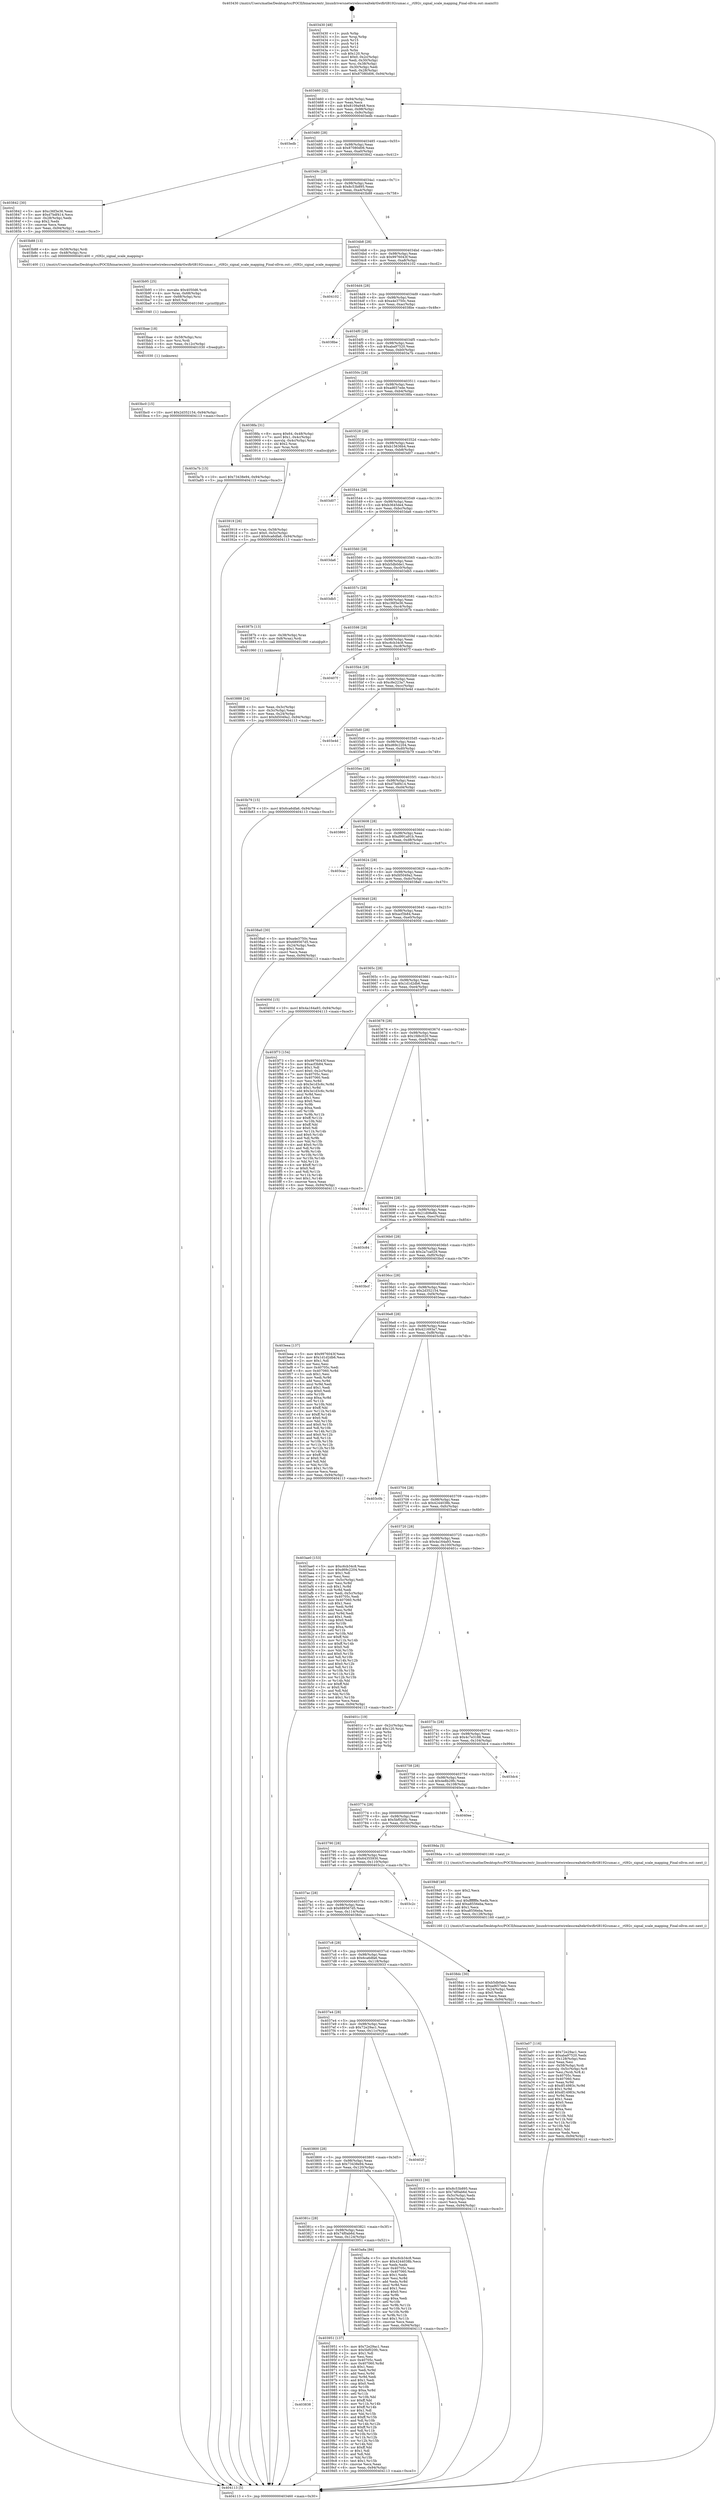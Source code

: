 digraph "0x403430" {
  label = "0x403430 (/mnt/c/Users/mathe/Desktop/tcc/POCII/binaries/extr_linuxdriversnetwirelessrealtekrtlwifirtl8192cumac.c__rtl92c_signal_scale_mapping_Final-ollvm.out::main(0))"
  labelloc = "t"
  node[shape=record]

  Entry [label="",width=0.3,height=0.3,shape=circle,fillcolor=black,style=filled]
  "0x403460" [label="{
     0x403460 [32]\l
     | [instrs]\l
     &nbsp;&nbsp;0x403460 \<+6\>: mov -0x94(%rbp),%eax\l
     &nbsp;&nbsp;0x403466 \<+2\>: mov %eax,%ecx\l
     &nbsp;&nbsp;0x403468 \<+6\>: sub $0x8109a948,%ecx\l
     &nbsp;&nbsp;0x40346e \<+6\>: mov %eax,-0x98(%rbp)\l
     &nbsp;&nbsp;0x403474 \<+6\>: mov %ecx,-0x9c(%rbp)\l
     &nbsp;&nbsp;0x40347a \<+6\>: je 0000000000403edb \<main+0xaab\>\l
  }"]
  "0x403edb" [label="{
     0x403edb\l
  }", style=dashed]
  "0x403480" [label="{
     0x403480 [28]\l
     | [instrs]\l
     &nbsp;&nbsp;0x403480 \<+5\>: jmp 0000000000403485 \<main+0x55\>\l
     &nbsp;&nbsp;0x403485 \<+6\>: mov -0x98(%rbp),%eax\l
     &nbsp;&nbsp;0x40348b \<+5\>: sub $0x87080d06,%eax\l
     &nbsp;&nbsp;0x403490 \<+6\>: mov %eax,-0xa0(%rbp)\l
     &nbsp;&nbsp;0x403496 \<+6\>: je 0000000000403842 \<main+0x412\>\l
  }"]
  Exit [label="",width=0.3,height=0.3,shape=circle,fillcolor=black,style=filled,peripheries=2]
  "0x403842" [label="{
     0x403842 [30]\l
     | [instrs]\l
     &nbsp;&nbsp;0x403842 \<+5\>: mov $0xc36f3e36,%eax\l
     &nbsp;&nbsp;0x403847 \<+5\>: mov $0xd7bdf414,%ecx\l
     &nbsp;&nbsp;0x40384c \<+3\>: mov -0x28(%rbp),%edx\l
     &nbsp;&nbsp;0x40384f \<+3\>: cmp $0x2,%edx\l
     &nbsp;&nbsp;0x403852 \<+3\>: cmovne %ecx,%eax\l
     &nbsp;&nbsp;0x403855 \<+6\>: mov %eax,-0x94(%rbp)\l
     &nbsp;&nbsp;0x40385b \<+5\>: jmp 0000000000404113 \<main+0xce3\>\l
  }"]
  "0x40349c" [label="{
     0x40349c [28]\l
     | [instrs]\l
     &nbsp;&nbsp;0x40349c \<+5\>: jmp 00000000004034a1 \<main+0x71\>\l
     &nbsp;&nbsp;0x4034a1 \<+6\>: mov -0x98(%rbp),%eax\l
     &nbsp;&nbsp;0x4034a7 \<+5\>: sub $0x8c53b895,%eax\l
     &nbsp;&nbsp;0x4034ac \<+6\>: mov %eax,-0xa4(%rbp)\l
     &nbsp;&nbsp;0x4034b2 \<+6\>: je 0000000000403b88 \<main+0x758\>\l
  }"]
  "0x404113" [label="{
     0x404113 [5]\l
     | [instrs]\l
     &nbsp;&nbsp;0x404113 \<+5\>: jmp 0000000000403460 \<main+0x30\>\l
  }"]
  "0x403430" [label="{
     0x403430 [48]\l
     | [instrs]\l
     &nbsp;&nbsp;0x403430 \<+1\>: push %rbp\l
     &nbsp;&nbsp;0x403431 \<+3\>: mov %rsp,%rbp\l
     &nbsp;&nbsp;0x403434 \<+2\>: push %r15\l
     &nbsp;&nbsp;0x403436 \<+2\>: push %r14\l
     &nbsp;&nbsp;0x403438 \<+2\>: push %r12\l
     &nbsp;&nbsp;0x40343a \<+1\>: push %rbx\l
     &nbsp;&nbsp;0x40343b \<+7\>: sub $0x120,%rsp\l
     &nbsp;&nbsp;0x403442 \<+7\>: movl $0x0,-0x2c(%rbp)\l
     &nbsp;&nbsp;0x403449 \<+3\>: mov %edi,-0x30(%rbp)\l
     &nbsp;&nbsp;0x40344c \<+4\>: mov %rsi,-0x38(%rbp)\l
     &nbsp;&nbsp;0x403450 \<+3\>: mov -0x30(%rbp),%edi\l
     &nbsp;&nbsp;0x403453 \<+3\>: mov %edi,-0x28(%rbp)\l
     &nbsp;&nbsp;0x403456 \<+10\>: movl $0x87080d06,-0x94(%rbp)\l
  }"]
  "0x403bc0" [label="{
     0x403bc0 [15]\l
     | [instrs]\l
     &nbsp;&nbsp;0x403bc0 \<+10\>: movl $0x2d352154,-0x94(%rbp)\l
     &nbsp;&nbsp;0x403bca \<+5\>: jmp 0000000000404113 \<main+0xce3\>\l
  }"]
  "0x403b88" [label="{
     0x403b88 [13]\l
     | [instrs]\l
     &nbsp;&nbsp;0x403b88 \<+4\>: mov -0x58(%rbp),%rdi\l
     &nbsp;&nbsp;0x403b8c \<+4\>: mov -0x48(%rbp),%rsi\l
     &nbsp;&nbsp;0x403b90 \<+5\>: call 0000000000401400 \<_rtl92c_signal_scale_mapping\>\l
     | [calls]\l
     &nbsp;&nbsp;0x401400 \{1\} (/mnt/c/Users/mathe/Desktop/tcc/POCII/binaries/extr_linuxdriversnetwirelessrealtekrtlwifirtl8192cumac.c__rtl92c_signal_scale_mapping_Final-ollvm.out::_rtl92c_signal_scale_mapping)\l
  }"]
  "0x4034b8" [label="{
     0x4034b8 [28]\l
     | [instrs]\l
     &nbsp;&nbsp;0x4034b8 \<+5\>: jmp 00000000004034bd \<main+0x8d\>\l
     &nbsp;&nbsp;0x4034bd \<+6\>: mov -0x98(%rbp),%eax\l
     &nbsp;&nbsp;0x4034c3 \<+5\>: sub $0x9976043f,%eax\l
     &nbsp;&nbsp;0x4034c8 \<+6\>: mov %eax,-0xa8(%rbp)\l
     &nbsp;&nbsp;0x4034ce \<+6\>: je 0000000000404102 \<main+0xcd2\>\l
  }"]
  "0x403bae" [label="{
     0x403bae [18]\l
     | [instrs]\l
     &nbsp;&nbsp;0x403bae \<+4\>: mov -0x58(%rbp),%rsi\l
     &nbsp;&nbsp;0x403bb2 \<+3\>: mov %rsi,%rdi\l
     &nbsp;&nbsp;0x403bb5 \<+6\>: mov %eax,-0x12c(%rbp)\l
     &nbsp;&nbsp;0x403bbb \<+5\>: call 0000000000401030 \<free@plt\>\l
     | [calls]\l
     &nbsp;&nbsp;0x401030 \{1\} (unknown)\l
  }"]
  "0x404102" [label="{
     0x404102\l
  }", style=dashed]
  "0x4034d4" [label="{
     0x4034d4 [28]\l
     | [instrs]\l
     &nbsp;&nbsp;0x4034d4 \<+5\>: jmp 00000000004034d9 \<main+0xa9\>\l
     &nbsp;&nbsp;0x4034d9 \<+6\>: mov -0x98(%rbp),%eax\l
     &nbsp;&nbsp;0x4034df \<+5\>: sub $0xa4e3750c,%eax\l
     &nbsp;&nbsp;0x4034e4 \<+6\>: mov %eax,-0xac(%rbp)\l
     &nbsp;&nbsp;0x4034ea \<+6\>: je 00000000004038be \<main+0x48e\>\l
  }"]
  "0x403b95" [label="{
     0x403b95 [25]\l
     | [instrs]\l
     &nbsp;&nbsp;0x403b95 \<+10\>: movabs $0x4050d6,%rdi\l
     &nbsp;&nbsp;0x403b9f \<+4\>: mov %rax,-0x68(%rbp)\l
     &nbsp;&nbsp;0x403ba3 \<+4\>: mov -0x68(%rbp),%rsi\l
     &nbsp;&nbsp;0x403ba7 \<+2\>: mov $0x0,%al\l
     &nbsp;&nbsp;0x403ba9 \<+5\>: call 0000000000401040 \<printf@plt\>\l
     | [calls]\l
     &nbsp;&nbsp;0x401040 \{1\} (unknown)\l
  }"]
  "0x4038be" [label="{
     0x4038be\l
  }", style=dashed]
  "0x4034f0" [label="{
     0x4034f0 [28]\l
     | [instrs]\l
     &nbsp;&nbsp;0x4034f0 \<+5\>: jmp 00000000004034f5 \<main+0xc5\>\l
     &nbsp;&nbsp;0x4034f5 \<+6\>: mov -0x98(%rbp),%eax\l
     &nbsp;&nbsp;0x4034fb \<+5\>: sub $0xaba97520,%eax\l
     &nbsp;&nbsp;0x403500 \<+6\>: mov %eax,-0xb0(%rbp)\l
     &nbsp;&nbsp;0x403506 \<+6\>: je 0000000000403a7b \<main+0x64b\>\l
  }"]
  "0x403a07" [label="{
     0x403a07 [116]\l
     | [instrs]\l
     &nbsp;&nbsp;0x403a07 \<+5\>: mov $0x72e29ac1,%ecx\l
     &nbsp;&nbsp;0x403a0c \<+5\>: mov $0xaba97520,%edx\l
     &nbsp;&nbsp;0x403a11 \<+6\>: mov -0x128(%rbp),%esi\l
     &nbsp;&nbsp;0x403a17 \<+3\>: imul %eax,%esi\l
     &nbsp;&nbsp;0x403a1a \<+4\>: mov -0x58(%rbp),%rdi\l
     &nbsp;&nbsp;0x403a1e \<+4\>: movslq -0x5c(%rbp),%r8\l
     &nbsp;&nbsp;0x403a22 \<+4\>: mov %esi,(%rdi,%r8,4)\l
     &nbsp;&nbsp;0x403a26 \<+7\>: mov 0x40705c,%eax\l
     &nbsp;&nbsp;0x403a2d \<+7\>: mov 0x407060,%esi\l
     &nbsp;&nbsp;0x403a34 \<+3\>: mov %eax,%r9d\l
     &nbsp;&nbsp;0x403a37 \<+7\>: sub $0xdf14983c,%r9d\l
     &nbsp;&nbsp;0x403a3e \<+4\>: sub $0x1,%r9d\l
     &nbsp;&nbsp;0x403a42 \<+7\>: add $0xdf14983c,%r9d\l
     &nbsp;&nbsp;0x403a49 \<+4\>: imul %r9d,%eax\l
     &nbsp;&nbsp;0x403a4d \<+3\>: and $0x1,%eax\l
     &nbsp;&nbsp;0x403a50 \<+3\>: cmp $0x0,%eax\l
     &nbsp;&nbsp;0x403a53 \<+4\>: sete %r10b\l
     &nbsp;&nbsp;0x403a57 \<+3\>: cmp $0xa,%esi\l
     &nbsp;&nbsp;0x403a5a \<+4\>: setl %r11b\l
     &nbsp;&nbsp;0x403a5e \<+3\>: mov %r10b,%bl\l
     &nbsp;&nbsp;0x403a61 \<+3\>: and %r11b,%bl\l
     &nbsp;&nbsp;0x403a64 \<+3\>: xor %r11b,%r10b\l
     &nbsp;&nbsp;0x403a67 \<+3\>: or %r10b,%bl\l
     &nbsp;&nbsp;0x403a6a \<+3\>: test $0x1,%bl\l
     &nbsp;&nbsp;0x403a6d \<+3\>: cmovne %edx,%ecx\l
     &nbsp;&nbsp;0x403a70 \<+6\>: mov %ecx,-0x94(%rbp)\l
     &nbsp;&nbsp;0x403a76 \<+5\>: jmp 0000000000404113 \<main+0xce3\>\l
  }"]
  "0x403a7b" [label="{
     0x403a7b [15]\l
     | [instrs]\l
     &nbsp;&nbsp;0x403a7b \<+10\>: movl $0x73438e94,-0x94(%rbp)\l
     &nbsp;&nbsp;0x403a85 \<+5\>: jmp 0000000000404113 \<main+0xce3\>\l
  }"]
  "0x40350c" [label="{
     0x40350c [28]\l
     | [instrs]\l
     &nbsp;&nbsp;0x40350c \<+5\>: jmp 0000000000403511 \<main+0xe1\>\l
     &nbsp;&nbsp;0x403511 \<+6\>: mov -0x98(%rbp),%eax\l
     &nbsp;&nbsp;0x403517 \<+5\>: sub $0xad657ede,%eax\l
     &nbsp;&nbsp;0x40351c \<+6\>: mov %eax,-0xb4(%rbp)\l
     &nbsp;&nbsp;0x403522 \<+6\>: je 00000000004038fa \<main+0x4ca\>\l
  }"]
  "0x4039df" [label="{
     0x4039df [40]\l
     | [instrs]\l
     &nbsp;&nbsp;0x4039df \<+5\>: mov $0x2,%ecx\l
     &nbsp;&nbsp;0x4039e4 \<+1\>: cltd\l
     &nbsp;&nbsp;0x4039e5 \<+2\>: idiv %ecx\l
     &nbsp;&nbsp;0x4039e7 \<+6\>: imul $0xfffffffe,%edx,%ecx\l
     &nbsp;&nbsp;0x4039ed \<+6\>: add $0xa8556eba,%ecx\l
     &nbsp;&nbsp;0x4039f3 \<+3\>: add $0x1,%ecx\l
     &nbsp;&nbsp;0x4039f6 \<+6\>: sub $0xa8556eba,%ecx\l
     &nbsp;&nbsp;0x4039fc \<+6\>: mov %ecx,-0x128(%rbp)\l
     &nbsp;&nbsp;0x403a02 \<+5\>: call 0000000000401160 \<next_i\>\l
     | [calls]\l
     &nbsp;&nbsp;0x401160 \{1\} (/mnt/c/Users/mathe/Desktop/tcc/POCII/binaries/extr_linuxdriversnetwirelessrealtekrtlwifirtl8192cumac.c__rtl92c_signal_scale_mapping_Final-ollvm.out::next_i)\l
  }"]
  "0x4038fa" [label="{
     0x4038fa [31]\l
     | [instrs]\l
     &nbsp;&nbsp;0x4038fa \<+8\>: movq $0x64,-0x48(%rbp)\l
     &nbsp;&nbsp;0x403902 \<+7\>: movl $0x1,-0x4c(%rbp)\l
     &nbsp;&nbsp;0x403909 \<+4\>: movslq -0x4c(%rbp),%rax\l
     &nbsp;&nbsp;0x40390d \<+4\>: shl $0x2,%rax\l
     &nbsp;&nbsp;0x403911 \<+3\>: mov %rax,%rdi\l
     &nbsp;&nbsp;0x403914 \<+5\>: call 0000000000401050 \<malloc@plt\>\l
     | [calls]\l
     &nbsp;&nbsp;0x401050 \{1\} (unknown)\l
  }"]
  "0x403528" [label="{
     0x403528 [28]\l
     | [instrs]\l
     &nbsp;&nbsp;0x403528 \<+5\>: jmp 000000000040352d \<main+0xfd\>\l
     &nbsp;&nbsp;0x40352d \<+6\>: mov -0x98(%rbp),%eax\l
     &nbsp;&nbsp;0x403533 \<+5\>: sub $0xb15636b4,%eax\l
     &nbsp;&nbsp;0x403538 \<+6\>: mov %eax,-0xb8(%rbp)\l
     &nbsp;&nbsp;0x40353e \<+6\>: je 0000000000403d07 \<main+0x8d7\>\l
  }"]
  "0x403838" [label="{
     0x403838\l
  }", style=dashed]
  "0x403d07" [label="{
     0x403d07\l
  }", style=dashed]
  "0x403544" [label="{
     0x403544 [28]\l
     | [instrs]\l
     &nbsp;&nbsp;0x403544 \<+5\>: jmp 0000000000403549 \<main+0x119\>\l
     &nbsp;&nbsp;0x403549 \<+6\>: mov -0x98(%rbp),%eax\l
     &nbsp;&nbsp;0x40354f \<+5\>: sub $0xb3645de4,%eax\l
     &nbsp;&nbsp;0x403554 \<+6\>: mov %eax,-0xbc(%rbp)\l
     &nbsp;&nbsp;0x40355a \<+6\>: je 0000000000403da6 \<main+0x976\>\l
  }"]
  "0x403951" [label="{
     0x403951 [137]\l
     | [instrs]\l
     &nbsp;&nbsp;0x403951 \<+5\>: mov $0x72e29ac1,%eax\l
     &nbsp;&nbsp;0x403956 \<+5\>: mov $0x5bf020fc,%ecx\l
     &nbsp;&nbsp;0x40395b \<+2\>: mov $0x1,%dl\l
     &nbsp;&nbsp;0x40395d \<+2\>: xor %esi,%esi\l
     &nbsp;&nbsp;0x40395f \<+7\>: mov 0x40705c,%edi\l
     &nbsp;&nbsp;0x403966 \<+8\>: mov 0x407060,%r8d\l
     &nbsp;&nbsp;0x40396e \<+3\>: sub $0x1,%esi\l
     &nbsp;&nbsp;0x403971 \<+3\>: mov %edi,%r9d\l
     &nbsp;&nbsp;0x403974 \<+3\>: add %esi,%r9d\l
     &nbsp;&nbsp;0x403977 \<+4\>: imul %r9d,%edi\l
     &nbsp;&nbsp;0x40397b \<+3\>: and $0x1,%edi\l
     &nbsp;&nbsp;0x40397e \<+3\>: cmp $0x0,%edi\l
     &nbsp;&nbsp;0x403981 \<+4\>: sete %r10b\l
     &nbsp;&nbsp;0x403985 \<+4\>: cmp $0xa,%r8d\l
     &nbsp;&nbsp;0x403989 \<+4\>: setl %r11b\l
     &nbsp;&nbsp;0x40398d \<+3\>: mov %r10b,%bl\l
     &nbsp;&nbsp;0x403990 \<+3\>: xor $0xff,%bl\l
     &nbsp;&nbsp;0x403993 \<+3\>: mov %r11b,%r14b\l
     &nbsp;&nbsp;0x403996 \<+4\>: xor $0xff,%r14b\l
     &nbsp;&nbsp;0x40399a \<+3\>: xor $0x1,%dl\l
     &nbsp;&nbsp;0x40399d \<+3\>: mov %bl,%r15b\l
     &nbsp;&nbsp;0x4039a0 \<+4\>: and $0xff,%r15b\l
     &nbsp;&nbsp;0x4039a4 \<+3\>: and %dl,%r10b\l
     &nbsp;&nbsp;0x4039a7 \<+3\>: mov %r14b,%r12b\l
     &nbsp;&nbsp;0x4039aa \<+4\>: and $0xff,%r12b\l
     &nbsp;&nbsp;0x4039ae \<+3\>: and %dl,%r11b\l
     &nbsp;&nbsp;0x4039b1 \<+3\>: or %r10b,%r15b\l
     &nbsp;&nbsp;0x4039b4 \<+3\>: or %r11b,%r12b\l
     &nbsp;&nbsp;0x4039b7 \<+3\>: xor %r12b,%r15b\l
     &nbsp;&nbsp;0x4039ba \<+3\>: or %r14b,%bl\l
     &nbsp;&nbsp;0x4039bd \<+3\>: xor $0xff,%bl\l
     &nbsp;&nbsp;0x4039c0 \<+3\>: or $0x1,%dl\l
     &nbsp;&nbsp;0x4039c3 \<+2\>: and %dl,%bl\l
     &nbsp;&nbsp;0x4039c5 \<+3\>: or %bl,%r15b\l
     &nbsp;&nbsp;0x4039c8 \<+4\>: test $0x1,%r15b\l
     &nbsp;&nbsp;0x4039cc \<+3\>: cmovne %ecx,%eax\l
     &nbsp;&nbsp;0x4039cf \<+6\>: mov %eax,-0x94(%rbp)\l
     &nbsp;&nbsp;0x4039d5 \<+5\>: jmp 0000000000404113 \<main+0xce3\>\l
  }"]
  "0x403da6" [label="{
     0x403da6\l
  }", style=dashed]
  "0x403560" [label="{
     0x403560 [28]\l
     | [instrs]\l
     &nbsp;&nbsp;0x403560 \<+5\>: jmp 0000000000403565 \<main+0x135\>\l
     &nbsp;&nbsp;0x403565 \<+6\>: mov -0x98(%rbp),%eax\l
     &nbsp;&nbsp;0x40356b \<+5\>: sub $0xb5db0de1,%eax\l
     &nbsp;&nbsp;0x403570 \<+6\>: mov %eax,-0xc0(%rbp)\l
     &nbsp;&nbsp;0x403576 \<+6\>: je 0000000000403db5 \<main+0x985\>\l
  }"]
  "0x40381c" [label="{
     0x40381c [28]\l
     | [instrs]\l
     &nbsp;&nbsp;0x40381c \<+5\>: jmp 0000000000403821 \<main+0x3f1\>\l
     &nbsp;&nbsp;0x403821 \<+6\>: mov -0x98(%rbp),%eax\l
     &nbsp;&nbsp;0x403827 \<+5\>: sub $0x74f0ab6d,%eax\l
     &nbsp;&nbsp;0x40382c \<+6\>: mov %eax,-0x124(%rbp)\l
     &nbsp;&nbsp;0x403832 \<+6\>: je 0000000000403951 \<main+0x521\>\l
  }"]
  "0x403db5" [label="{
     0x403db5\l
  }", style=dashed]
  "0x40357c" [label="{
     0x40357c [28]\l
     | [instrs]\l
     &nbsp;&nbsp;0x40357c \<+5\>: jmp 0000000000403581 \<main+0x151\>\l
     &nbsp;&nbsp;0x403581 \<+6\>: mov -0x98(%rbp),%eax\l
     &nbsp;&nbsp;0x403587 \<+5\>: sub $0xc36f3e36,%eax\l
     &nbsp;&nbsp;0x40358c \<+6\>: mov %eax,-0xc4(%rbp)\l
     &nbsp;&nbsp;0x403592 \<+6\>: je 000000000040387b \<main+0x44b\>\l
  }"]
  "0x403a8a" [label="{
     0x403a8a [86]\l
     | [instrs]\l
     &nbsp;&nbsp;0x403a8a \<+5\>: mov $0xc6cb34c8,%eax\l
     &nbsp;&nbsp;0x403a8f \<+5\>: mov $0x4244038b,%ecx\l
     &nbsp;&nbsp;0x403a94 \<+2\>: xor %edx,%edx\l
     &nbsp;&nbsp;0x403a96 \<+7\>: mov 0x40705c,%esi\l
     &nbsp;&nbsp;0x403a9d \<+7\>: mov 0x407060,%edi\l
     &nbsp;&nbsp;0x403aa4 \<+3\>: sub $0x1,%edx\l
     &nbsp;&nbsp;0x403aa7 \<+3\>: mov %esi,%r8d\l
     &nbsp;&nbsp;0x403aaa \<+3\>: add %edx,%r8d\l
     &nbsp;&nbsp;0x403aad \<+4\>: imul %r8d,%esi\l
     &nbsp;&nbsp;0x403ab1 \<+3\>: and $0x1,%esi\l
     &nbsp;&nbsp;0x403ab4 \<+3\>: cmp $0x0,%esi\l
     &nbsp;&nbsp;0x403ab7 \<+4\>: sete %r9b\l
     &nbsp;&nbsp;0x403abb \<+3\>: cmp $0xa,%edi\l
     &nbsp;&nbsp;0x403abe \<+4\>: setl %r10b\l
     &nbsp;&nbsp;0x403ac2 \<+3\>: mov %r9b,%r11b\l
     &nbsp;&nbsp;0x403ac5 \<+3\>: and %r10b,%r11b\l
     &nbsp;&nbsp;0x403ac8 \<+3\>: xor %r10b,%r9b\l
     &nbsp;&nbsp;0x403acb \<+3\>: or %r9b,%r11b\l
     &nbsp;&nbsp;0x403ace \<+4\>: test $0x1,%r11b\l
     &nbsp;&nbsp;0x403ad2 \<+3\>: cmovne %ecx,%eax\l
     &nbsp;&nbsp;0x403ad5 \<+6\>: mov %eax,-0x94(%rbp)\l
     &nbsp;&nbsp;0x403adb \<+5\>: jmp 0000000000404113 \<main+0xce3\>\l
  }"]
  "0x40387b" [label="{
     0x40387b [13]\l
     | [instrs]\l
     &nbsp;&nbsp;0x40387b \<+4\>: mov -0x38(%rbp),%rax\l
     &nbsp;&nbsp;0x40387f \<+4\>: mov 0x8(%rax),%rdi\l
     &nbsp;&nbsp;0x403883 \<+5\>: call 0000000000401060 \<atoi@plt\>\l
     | [calls]\l
     &nbsp;&nbsp;0x401060 \{1\} (unknown)\l
  }"]
  "0x403598" [label="{
     0x403598 [28]\l
     | [instrs]\l
     &nbsp;&nbsp;0x403598 \<+5\>: jmp 000000000040359d \<main+0x16d\>\l
     &nbsp;&nbsp;0x40359d \<+6\>: mov -0x98(%rbp),%eax\l
     &nbsp;&nbsp;0x4035a3 \<+5\>: sub $0xc6cb34c8,%eax\l
     &nbsp;&nbsp;0x4035a8 \<+6\>: mov %eax,-0xc8(%rbp)\l
     &nbsp;&nbsp;0x4035ae \<+6\>: je 000000000040407f \<main+0xc4f\>\l
  }"]
  "0x403888" [label="{
     0x403888 [24]\l
     | [instrs]\l
     &nbsp;&nbsp;0x403888 \<+3\>: mov %eax,-0x3c(%rbp)\l
     &nbsp;&nbsp;0x40388b \<+3\>: mov -0x3c(%rbp),%eax\l
     &nbsp;&nbsp;0x40388e \<+3\>: mov %eax,-0x24(%rbp)\l
     &nbsp;&nbsp;0x403891 \<+10\>: movl $0xfd5049a2,-0x94(%rbp)\l
     &nbsp;&nbsp;0x40389b \<+5\>: jmp 0000000000404113 \<main+0xce3\>\l
  }"]
  "0x403800" [label="{
     0x403800 [28]\l
     | [instrs]\l
     &nbsp;&nbsp;0x403800 \<+5\>: jmp 0000000000403805 \<main+0x3d5\>\l
     &nbsp;&nbsp;0x403805 \<+6\>: mov -0x98(%rbp),%eax\l
     &nbsp;&nbsp;0x40380b \<+5\>: sub $0x73438e94,%eax\l
     &nbsp;&nbsp;0x403810 \<+6\>: mov %eax,-0x120(%rbp)\l
     &nbsp;&nbsp;0x403816 \<+6\>: je 0000000000403a8a \<main+0x65a\>\l
  }"]
  "0x40407f" [label="{
     0x40407f\l
  }", style=dashed]
  "0x4035b4" [label="{
     0x4035b4 [28]\l
     | [instrs]\l
     &nbsp;&nbsp;0x4035b4 \<+5\>: jmp 00000000004035b9 \<main+0x189\>\l
     &nbsp;&nbsp;0x4035b9 \<+6\>: mov -0x98(%rbp),%eax\l
     &nbsp;&nbsp;0x4035bf \<+5\>: sub $0xc8e223a7,%eax\l
     &nbsp;&nbsp;0x4035c4 \<+6\>: mov %eax,-0xcc(%rbp)\l
     &nbsp;&nbsp;0x4035ca \<+6\>: je 0000000000403e4d \<main+0xa1d\>\l
  }"]
  "0x40402f" [label="{
     0x40402f\l
  }", style=dashed]
  "0x403e4d" [label="{
     0x403e4d\l
  }", style=dashed]
  "0x4035d0" [label="{
     0x4035d0 [28]\l
     | [instrs]\l
     &nbsp;&nbsp;0x4035d0 \<+5\>: jmp 00000000004035d5 \<main+0x1a5\>\l
     &nbsp;&nbsp;0x4035d5 \<+6\>: mov -0x98(%rbp),%eax\l
     &nbsp;&nbsp;0x4035db \<+5\>: sub $0xd69c2204,%eax\l
     &nbsp;&nbsp;0x4035e0 \<+6\>: mov %eax,-0xd0(%rbp)\l
     &nbsp;&nbsp;0x4035e6 \<+6\>: je 0000000000403b79 \<main+0x749\>\l
  }"]
  "0x4037e4" [label="{
     0x4037e4 [28]\l
     | [instrs]\l
     &nbsp;&nbsp;0x4037e4 \<+5\>: jmp 00000000004037e9 \<main+0x3b9\>\l
     &nbsp;&nbsp;0x4037e9 \<+6\>: mov -0x98(%rbp),%eax\l
     &nbsp;&nbsp;0x4037ef \<+5\>: sub $0x72e29ac1,%eax\l
     &nbsp;&nbsp;0x4037f4 \<+6\>: mov %eax,-0x11c(%rbp)\l
     &nbsp;&nbsp;0x4037fa \<+6\>: je 000000000040402f \<main+0xbff\>\l
  }"]
  "0x403b79" [label="{
     0x403b79 [15]\l
     | [instrs]\l
     &nbsp;&nbsp;0x403b79 \<+10\>: movl $0x6ca6dfa6,-0x94(%rbp)\l
     &nbsp;&nbsp;0x403b83 \<+5\>: jmp 0000000000404113 \<main+0xce3\>\l
  }"]
  "0x4035ec" [label="{
     0x4035ec [28]\l
     | [instrs]\l
     &nbsp;&nbsp;0x4035ec \<+5\>: jmp 00000000004035f1 \<main+0x1c1\>\l
     &nbsp;&nbsp;0x4035f1 \<+6\>: mov -0x98(%rbp),%eax\l
     &nbsp;&nbsp;0x4035f7 \<+5\>: sub $0xd7bdf414,%eax\l
     &nbsp;&nbsp;0x4035fc \<+6\>: mov %eax,-0xd4(%rbp)\l
     &nbsp;&nbsp;0x403602 \<+6\>: je 0000000000403860 \<main+0x430\>\l
  }"]
  "0x403933" [label="{
     0x403933 [30]\l
     | [instrs]\l
     &nbsp;&nbsp;0x403933 \<+5\>: mov $0x8c53b895,%eax\l
     &nbsp;&nbsp;0x403938 \<+5\>: mov $0x74f0ab6d,%ecx\l
     &nbsp;&nbsp;0x40393d \<+3\>: mov -0x5c(%rbp),%edx\l
     &nbsp;&nbsp;0x403940 \<+3\>: cmp -0x4c(%rbp),%edx\l
     &nbsp;&nbsp;0x403943 \<+3\>: cmovl %ecx,%eax\l
     &nbsp;&nbsp;0x403946 \<+6\>: mov %eax,-0x94(%rbp)\l
     &nbsp;&nbsp;0x40394c \<+5\>: jmp 0000000000404113 \<main+0xce3\>\l
  }"]
  "0x403860" [label="{
     0x403860\l
  }", style=dashed]
  "0x403608" [label="{
     0x403608 [28]\l
     | [instrs]\l
     &nbsp;&nbsp;0x403608 \<+5\>: jmp 000000000040360d \<main+0x1dd\>\l
     &nbsp;&nbsp;0x40360d \<+6\>: mov -0x98(%rbp),%eax\l
     &nbsp;&nbsp;0x403613 \<+5\>: sub $0xd991a91b,%eax\l
     &nbsp;&nbsp;0x403618 \<+6\>: mov %eax,-0xd8(%rbp)\l
     &nbsp;&nbsp;0x40361e \<+6\>: je 0000000000403cac \<main+0x87c\>\l
  }"]
  "0x403919" [label="{
     0x403919 [26]\l
     | [instrs]\l
     &nbsp;&nbsp;0x403919 \<+4\>: mov %rax,-0x58(%rbp)\l
     &nbsp;&nbsp;0x40391d \<+7\>: movl $0x0,-0x5c(%rbp)\l
     &nbsp;&nbsp;0x403924 \<+10\>: movl $0x6ca6dfa6,-0x94(%rbp)\l
     &nbsp;&nbsp;0x40392e \<+5\>: jmp 0000000000404113 \<main+0xce3\>\l
  }"]
  "0x403cac" [label="{
     0x403cac\l
  }", style=dashed]
  "0x403624" [label="{
     0x403624 [28]\l
     | [instrs]\l
     &nbsp;&nbsp;0x403624 \<+5\>: jmp 0000000000403629 \<main+0x1f9\>\l
     &nbsp;&nbsp;0x403629 \<+6\>: mov -0x98(%rbp),%eax\l
     &nbsp;&nbsp;0x40362f \<+5\>: sub $0xfd5049a2,%eax\l
     &nbsp;&nbsp;0x403634 \<+6\>: mov %eax,-0xdc(%rbp)\l
     &nbsp;&nbsp;0x40363a \<+6\>: je 00000000004038a0 \<main+0x470\>\l
  }"]
  "0x4037c8" [label="{
     0x4037c8 [28]\l
     | [instrs]\l
     &nbsp;&nbsp;0x4037c8 \<+5\>: jmp 00000000004037cd \<main+0x39d\>\l
     &nbsp;&nbsp;0x4037cd \<+6\>: mov -0x98(%rbp),%eax\l
     &nbsp;&nbsp;0x4037d3 \<+5\>: sub $0x6ca6dfa6,%eax\l
     &nbsp;&nbsp;0x4037d8 \<+6\>: mov %eax,-0x118(%rbp)\l
     &nbsp;&nbsp;0x4037de \<+6\>: je 0000000000403933 \<main+0x503\>\l
  }"]
  "0x4038a0" [label="{
     0x4038a0 [30]\l
     | [instrs]\l
     &nbsp;&nbsp;0x4038a0 \<+5\>: mov $0xa4e3750c,%eax\l
     &nbsp;&nbsp;0x4038a5 \<+5\>: mov $0x689567d5,%ecx\l
     &nbsp;&nbsp;0x4038aa \<+3\>: mov -0x24(%rbp),%edx\l
     &nbsp;&nbsp;0x4038ad \<+3\>: cmp $0x1,%edx\l
     &nbsp;&nbsp;0x4038b0 \<+3\>: cmovl %ecx,%eax\l
     &nbsp;&nbsp;0x4038b3 \<+6\>: mov %eax,-0x94(%rbp)\l
     &nbsp;&nbsp;0x4038b9 \<+5\>: jmp 0000000000404113 \<main+0xce3\>\l
  }"]
  "0x403640" [label="{
     0x403640 [28]\l
     | [instrs]\l
     &nbsp;&nbsp;0x403640 \<+5\>: jmp 0000000000403645 \<main+0x215\>\l
     &nbsp;&nbsp;0x403645 \<+6\>: mov -0x98(%rbp),%eax\l
     &nbsp;&nbsp;0x40364b \<+5\>: sub $0xacf3b84,%eax\l
     &nbsp;&nbsp;0x403650 \<+6\>: mov %eax,-0xe0(%rbp)\l
     &nbsp;&nbsp;0x403656 \<+6\>: je 000000000040400d \<main+0xbdd\>\l
  }"]
  "0x4038dc" [label="{
     0x4038dc [30]\l
     | [instrs]\l
     &nbsp;&nbsp;0x4038dc \<+5\>: mov $0xb5db0de1,%eax\l
     &nbsp;&nbsp;0x4038e1 \<+5\>: mov $0xad657ede,%ecx\l
     &nbsp;&nbsp;0x4038e6 \<+3\>: mov -0x24(%rbp),%edx\l
     &nbsp;&nbsp;0x4038e9 \<+3\>: cmp $0x0,%edx\l
     &nbsp;&nbsp;0x4038ec \<+3\>: cmove %ecx,%eax\l
     &nbsp;&nbsp;0x4038ef \<+6\>: mov %eax,-0x94(%rbp)\l
     &nbsp;&nbsp;0x4038f5 \<+5\>: jmp 0000000000404113 \<main+0xce3\>\l
  }"]
  "0x40400d" [label="{
     0x40400d [15]\l
     | [instrs]\l
     &nbsp;&nbsp;0x40400d \<+10\>: movl $0x4a164a93,-0x94(%rbp)\l
     &nbsp;&nbsp;0x404017 \<+5\>: jmp 0000000000404113 \<main+0xce3\>\l
  }"]
  "0x40365c" [label="{
     0x40365c [28]\l
     | [instrs]\l
     &nbsp;&nbsp;0x40365c \<+5\>: jmp 0000000000403661 \<main+0x231\>\l
     &nbsp;&nbsp;0x403661 \<+6\>: mov -0x98(%rbp),%eax\l
     &nbsp;&nbsp;0x403667 \<+5\>: sub $0x1d1d2db6,%eax\l
     &nbsp;&nbsp;0x40366c \<+6\>: mov %eax,-0xe4(%rbp)\l
     &nbsp;&nbsp;0x403672 \<+6\>: je 0000000000403f73 \<main+0xb43\>\l
  }"]
  "0x4037ac" [label="{
     0x4037ac [28]\l
     | [instrs]\l
     &nbsp;&nbsp;0x4037ac \<+5\>: jmp 00000000004037b1 \<main+0x381\>\l
     &nbsp;&nbsp;0x4037b1 \<+6\>: mov -0x98(%rbp),%eax\l
     &nbsp;&nbsp;0x4037b7 \<+5\>: sub $0x689567d5,%eax\l
     &nbsp;&nbsp;0x4037bc \<+6\>: mov %eax,-0x114(%rbp)\l
     &nbsp;&nbsp;0x4037c2 \<+6\>: je 00000000004038dc \<main+0x4ac\>\l
  }"]
  "0x403f73" [label="{
     0x403f73 [154]\l
     | [instrs]\l
     &nbsp;&nbsp;0x403f73 \<+5\>: mov $0x9976043f,%eax\l
     &nbsp;&nbsp;0x403f78 \<+5\>: mov $0xacf3b84,%ecx\l
     &nbsp;&nbsp;0x403f7d \<+2\>: mov $0x1,%dl\l
     &nbsp;&nbsp;0x403f7f \<+7\>: movl $0x0,-0x2c(%rbp)\l
     &nbsp;&nbsp;0x403f86 \<+7\>: mov 0x40705c,%esi\l
     &nbsp;&nbsp;0x403f8d \<+7\>: mov 0x407060,%edi\l
     &nbsp;&nbsp;0x403f94 \<+3\>: mov %esi,%r8d\l
     &nbsp;&nbsp;0x403f97 \<+7\>: sub $0x3e1d3c6c,%r8d\l
     &nbsp;&nbsp;0x403f9e \<+4\>: sub $0x1,%r8d\l
     &nbsp;&nbsp;0x403fa2 \<+7\>: add $0x3e1d3c6c,%r8d\l
     &nbsp;&nbsp;0x403fa9 \<+4\>: imul %r8d,%esi\l
     &nbsp;&nbsp;0x403fad \<+3\>: and $0x1,%esi\l
     &nbsp;&nbsp;0x403fb0 \<+3\>: cmp $0x0,%esi\l
     &nbsp;&nbsp;0x403fb3 \<+4\>: sete %r9b\l
     &nbsp;&nbsp;0x403fb7 \<+3\>: cmp $0xa,%edi\l
     &nbsp;&nbsp;0x403fba \<+4\>: setl %r10b\l
     &nbsp;&nbsp;0x403fbe \<+3\>: mov %r9b,%r11b\l
     &nbsp;&nbsp;0x403fc1 \<+4\>: xor $0xff,%r11b\l
     &nbsp;&nbsp;0x403fc5 \<+3\>: mov %r10b,%bl\l
     &nbsp;&nbsp;0x403fc8 \<+3\>: xor $0xff,%bl\l
     &nbsp;&nbsp;0x403fcb \<+3\>: xor $0x0,%dl\l
     &nbsp;&nbsp;0x403fce \<+3\>: mov %r11b,%r14b\l
     &nbsp;&nbsp;0x403fd1 \<+4\>: and $0x0,%r14b\l
     &nbsp;&nbsp;0x403fd5 \<+3\>: and %dl,%r9b\l
     &nbsp;&nbsp;0x403fd8 \<+3\>: mov %bl,%r15b\l
     &nbsp;&nbsp;0x403fdb \<+4\>: and $0x0,%r15b\l
     &nbsp;&nbsp;0x403fdf \<+3\>: and %dl,%r10b\l
     &nbsp;&nbsp;0x403fe2 \<+3\>: or %r9b,%r14b\l
     &nbsp;&nbsp;0x403fe5 \<+3\>: or %r10b,%r15b\l
     &nbsp;&nbsp;0x403fe8 \<+3\>: xor %r15b,%r14b\l
     &nbsp;&nbsp;0x403feb \<+3\>: or %bl,%r11b\l
     &nbsp;&nbsp;0x403fee \<+4\>: xor $0xff,%r11b\l
     &nbsp;&nbsp;0x403ff2 \<+3\>: or $0x0,%dl\l
     &nbsp;&nbsp;0x403ff5 \<+3\>: and %dl,%r11b\l
     &nbsp;&nbsp;0x403ff8 \<+3\>: or %r11b,%r14b\l
     &nbsp;&nbsp;0x403ffb \<+4\>: test $0x1,%r14b\l
     &nbsp;&nbsp;0x403fff \<+3\>: cmovne %ecx,%eax\l
     &nbsp;&nbsp;0x404002 \<+6\>: mov %eax,-0x94(%rbp)\l
     &nbsp;&nbsp;0x404008 \<+5\>: jmp 0000000000404113 \<main+0xce3\>\l
  }"]
  "0x403678" [label="{
     0x403678 [28]\l
     | [instrs]\l
     &nbsp;&nbsp;0x403678 \<+5\>: jmp 000000000040367d \<main+0x24d\>\l
     &nbsp;&nbsp;0x40367d \<+6\>: mov -0x98(%rbp),%eax\l
     &nbsp;&nbsp;0x403683 \<+5\>: sub $0x1fd6c020,%eax\l
     &nbsp;&nbsp;0x403688 \<+6\>: mov %eax,-0xe8(%rbp)\l
     &nbsp;&nbsp;0x40368e \<+6\>: je 00000000004040a1 \<main+0xc71\>\l
  }"]
  "0x403c2c" [label="{
     0x403c2c\l
  }", style=dashed]
  "0x4040a1" [label="{
     0x4040a1\l
  }", style=dashed]
  "0x403694" [label="{
     0x403694 [28]\l
     | [instrs]\l
     &nbsp;&nbsp;0x403694 \<+5\>: jmp 0000000000403699 \<main+0x269\>\l
     &nbsp;&nbsp;0x403699 \<+6\>: mov -0x98(%rbp),%eax\l
     &nbsp;&nbsp;0x40369f \<+5\>: sub $0x21d08e6b,%eax\l
     &nbsp;&nbsp;0x4036a4 \<+6\>: mov %eax,-0xec(%rbp)\l
     &nbsp;&nbsp;0x4036aa \<+6\>: je 0000000000403c84 \<main+0x854\>\l
  }"]
  "0x403790" [label="{
     0x403790 [28]\l
     | [instrs]\l
     &nbsp;&nbsp;0x403790 \<+5\>: jmp 0000000000403795 \<main+0x365\>\l
     &nbsp;&nbsp;0x403795 \<+6\>: mov -0x98(%rbp),%eax\l
     &nbsp;&nbsp;0x40379b \<+5\>: sub $0x64355930,%eax\l
     &nbsp;&nbsp;0x4037a0 \<+6\>: mov %eax,-0x110(%rbp)\l
     &nbsp;&nbsp;0x4037a6 \<+6\>: je 0000000000403c2c \<main+0x7fc\>\l
  }"]
  "0x403c84" [label="{
     0x403c84\l
  }", style=dashed]
  "0x4036b0" [label="{
     0x4036b0 [28]\l
     | [instrs]\l
     &nbsp;&nbsp;0x4036b0 \<+5\>: jmp 00000000004036b5 \<main+0x285\>\l
     &nbsp;&nbsp;0x4036b5 \<+6\>: mov -0x98(%rbp),%eax\l
     &nbsp;&nbsp;0x4036bb \<+5\>: sub $0x2a7ca029,%eax\l
     &nbsp;&nbsp;0x4036c0 \<+6\>: mov %eax,-0xf0(%rbp)\l
     &nbsp;&nbsp;0x4036c6 \<+6\>: je 0000000000403bcf \<main+0x79f\>\l
  }"]
  "0x4039da" [label="{
     0x4039da [5]\l
     | [instrs]\l
     &nbsp;&nbsp;0x4039da \<+5\>: call 0000000000401160 \<next_i\>\l
     | [calls]\l
     &nbsp;&nbsp;0x401160 \{1\} (/mnt/c/Users/mathe/Desktop/tcc/POCII/binaries/extr_linuxdriversnetwirelessrealtekrtlwifirtl8192cumac.c__rtl92c_signal_scale_mapping_Final-ollvm.out::next_i)\l
  }"]
  "0x403bcf" [label="{
     0x403bcf\l
  }", style=dashed]
  "0x4036cc" [label="{
     0x4036cc [28]\l
     | [instrs]\l
     &nbsp;&nbsp;0x4036cc \<+5\>: jmp 00000000004036d1 \<main+0x2a1\>\l
     &nbsp;&nbsp;0x4036d1 \<+6\>: mov -0x98(%rbp),%eax\l
     &nbsp;&nbsp;0x4036d7 \<+5\>: sub $0x2d352154,%eax\l
     &nbsp;&nbsp;0x4036dc \<+6\>: mov %eax,-0xf4(%rbp)\l
     &nbsp;&nbsp;0x4036e2 \<+6\>: je 0000000000403eea \<main+0xaba\>\l
  }"]
  "0x403774" [label="{
     0x403774 [28]\l
     | [instrs]\l
     &nbsp;&nbsp;0x403774 \<+5\>: jmp 0000000000403779 \<main+0x349\>\l
     &nbsp;&nbsp;0x403779 \<+6\>: mov -0x98(%rbp),%eax\l
     &nbsp;&nbsp;0x40377f \<+5\>: sub $0x5bf020fc,%eax\l
     &nbsp;&nbsp;0x403784 \<+6\>: mov %eax,-0x10c(%rbp)\l
     &nbsp;&nbsp;0x40378a \<+6\>: je 00000000004039da \<main+0x5aa\>\l
  }"]
  "0x403eea" [label="{
     0x403eea [137]\l
     | [instrs]\l
     &nbsp;&nbsp;0x403eea \<+5\>: mov $0x9976043f,%eax\l
     &nbsp;&nbsp;0x403eef \<+5\>: mov $0x1d1d2db6,%ecx\l
     &nbsp;&nbsp;0x403ef4 \<+2\>: mov $0x1,%dl\l
     &nbsp;&nbsp;0x403ef6 \<+2\>: xor %esi,%esi\l
     &nbsp;&nbsp;0x403ef8 \<+7\>: mov 0x40705c,%edi\l
     &nbsp;&nbsp;0x403eff \<+8\>: mov 0x407060,%r8d\l
     &nbsp;&nbsp;0x403f07 \<+3\>: sub $0x1,%esi\l
     &nbsp;&nbsp;0x403f0a \<+3\>: mov %edi,%r9d\l
     &nbsp;&nbsp;0x403f0d \<+3\>: add %esi,%r9d\l
     &nbsp;&nbsp;0x403f10 \<+4\>: imul %r9d,%edi\l
     &nbsp;&nbsp;0x403f14 \<+3\>: and $0x1,%edi\l
     &nbsp;&nbsp;0x403f17 \<+3\>: cmp $0x0,%edi\l
     &nbsp;&nbsp;0x403f1a \<+4\>: sete %r10b\l
     &nbsp;&nbsp;0x403f1e \<+4\>: cmp $0xa,%r8d\l
     &nbsp;&nbsp;0x403f22 \<+4\>: setl %r11b\l
     &nbsp;&nbsp;0x403f26 \<+3\>: mov %r10b,%bl\l
     &nbsp;&nbsp;0x403f29 \<+3\>: xor $0xff,%bl\l
     &nbsp;&nbsp;0x403f2c \<+3\>: mov %r11b,%r14b\l
     &nbsp;&nbsp;0x403f2f \<+4\>: xor $0xff,%r14b\l
     &nbsp;&nbsp;0x403f33 \<+3\>: xor $0x0,%dl\l
     &nbsp;&nbsp;0x403f36 \<+3\>: mov %bl,%r15b\l
     &nbsp;&nbsp;0x403f39 \<+4\>: and $0x0,%r15b\l
     &nbsp;&nbsp;0x403f3d \<+3\>: and %dl,%r10b\l
     &nbsp;&nbsp;0x403f40 \<+3\>: mov %r14b,%r12b\l
     &nbsp;&nbsp;0x403f43 \<+4\>: and $0x0,%r12b\l
     &nbsp;&nbsp;0x403f47 \<+3\>: and %dl,%r11b\l
     &nbsp;&nbsp;0x403f4a \<+3\>: or %r10b,%r15b\l
     &nbsp;&nbsp;0x403f4d \<+3\>: or %r11b,%r12b\l
     &nbsp;&nbsp;0x403f50 \<+3\>: xor %r12b,%r15b\l
     &nbsp;&nbsp;0x403f53 \<+3\>: or %r14b,%bl\l
     &nbsp;&nbsp;0x403f56 \<+3\>: xor $0xff,%bl\l
     &nbsp;&nbsp;0x403f59 \<+3\>: or $0x0,%dl\l
     &nbsp;&nbsp;0x403f5c \<+2\>: and %dl,%bl\l
     &nbsp;&nbsp;0x403f5e \<+3\>: or %bl,%r15b\l
     &nbsp;&nbsp;0x403f61 \<+4\>: test $0x1,%r15b\l
     &nbsp;&nbsp;0x403f65 \<+3\>: cmovne %ecx,%eax\l
     &nbsp;&nbsp;0x403f68 \<+6\>: mov %eax,-0x94(%rbp)\l
     &nbsp;&nbsp;0x403f6e \<+5\>: jmp 0000000000404113 \<main+0xce3\>\l
  }"]
  "0x4036e8" [label="{
     0x4036e8 [28]\l
     | [instrs]\l
     &nbsp;&nbsp;0x4036e8 \<+5\>: jmp 00000000004036ed \<main+0x2bd\>\l
     &nbsp;&nbsp;0x4036ed \<+6\>: mov -0x98(%rbp),%eax\l
     &nbsp;&nbsp;0x4036f3 \<+5\>: sub $0x421693a7,%eax\l
     &nbsp;&nbsp;0x4036f8 \<+6\>: mov %eax,-0xf8(%rbp)\l
     &nbsp;&nbsp;0x4036fe \<+6\>: je 0000000000403c0b \<main+0x7db\>\l
  }"]
  "0x4040ee" [label="{
     0x4040ee\l
  }", style=dashed]
  "0x403c0b" [label="{
     0x403c0b\l
  }", style=dashed]
  "0x403704" [label="{
     0x403704 [28]\l
     | [instrs]\l
     &nbsp;&nbsp;0x403704 \<+5\>: jmp 0000000000403709 \<main+0x2d9\>\l
     &nbsp;&nbsp;0x403709 \<+6\>: mov -0x98(%rbp),%eax\l
     &nbsp;&nbsp;0x40370f \<+5\>: sub $0x4244038b,%eax\l
     &nbsp;&nbsp;0x403714 \<+6\>: mov %eax,-0xfc(%rbp)\l
     &nbsp;&nbsp;0x40371a \<+6\>: je 0000000000403ae0 \<main+0x6b0\>\l
  }"]
  "0x403758" [label="{
     0x403758 [28]\l
     | [instrs]\l
     &nbsp;&nbsp;0x403758 \<+5\>: jmp 000000000040375d \<main+0x32d\>\l
     &nbsp;&nbsp;0x40375d \<+6\>: mov -0x98(%rbp),%eax\l
     &nbsp;&nbsp;0x403763 \<+5\>: sub $0x4e8b29fc,%eax\l
     &nbsp;&nbsp;0x403768 \<+6\>: mov %eax,-0x108(%rbp)\l
     &nbsp;&nbsp;0x40376e \<+6\>: je 00000000004040ee \<main+0xcbe\>\l
  }"]
  "0x403ae0" [label="{
     0x403ae0 [153]\l
     | [instrs]\l
     &nbsp;&nbsp;0x403ae0 \<+5\>: mov $0xc6cb34c8,%eax\l
     &nbsp;&nbsp;0x403ae5 \<+5\>: mov $0xd69c2204,%ecx\l
     &nbsp;&nbsp;0x403aea \<+2\>: mov $0x1,%dl\l
     &nbsp;&nbsp;0x403aec \<+2\>: xor %esi,%esi\l
     &nbsp;&nbsp;0x403aee \<+3\>: mov -0x5c(%rbp),%edi\l
     &nbsp;&nbsp;0x403af1 \<+3\>: mov %esi,%r8d\l
     &nbsp;&nbsp;0x403af4 \<+4\>: sub $0x1,%r8d\l
     &nbsp;&nbsp;0x403af8 \<+3\>: sub %r8d,%edi\l
     &nbsp;&nbsp;0x403afb \<+3\>: mov %edi,-0x5c(%rbp)\l
     &nbsp;&nbsp;0x403afe \<+7\>: mov 0x40705c,%edi\l
     &nbsp;&nbsp;0x403b05 \<+8\>: mov 0x407060,%r8d\l
     &nbsp;&nbsp;0x403b0d \<+3\>: sub $0x1,%esi\l
     &nbsp;&nbsp;0x403b10 \<+3\>: mov %edi,%r9d\l
     &nbsp;&nbsp;0x403b13 \<+3\>: add %esi,%r9d\l
     &nbsp;&nbsp;0x403b16 \<+4\>: imul %r9d,%edi\l
     &nbsp;&nbsp;0x403b1a \<+3\>: and $0x1,%edi\l
     &nbsp;&nbsp;0x403b1d \<+3\>: cmp $0x0,%edi\l
     &nbsp;&nbsp;0x403b20 \<+4\>: sete %r10b\l
     &nbsp;&nbsp;0x403b24 \<+4\>: cmp $0xa,%r8d\l
     &nbsp;&nbsp;0x403b28 \<+4\>: setl %r11b\l
     &nbsp;&nbsp;0x403b2c \<+3\>: mov %r10b,%bl\l
     &nbsp;&nbsp;0x403b2f \<+3\>: xor $0xff,%bl\l
     &nbsp;&nbsp;0x403b32 \<+3\>: mov %r11b,%r14b\l
     &nbsp;&nbsp;0x403b35 \<+4\>: xor $0xff,%r14b\l
     &nbsp;&nbsp;0x403b39 \<+3\>: xor $0x0,%dl\l
     &nbsp;&nbsp;0x403b3c \<+3\>: mov %bl,%r15b\l
     &nbsp;&nbsp;0x403b3f \<+4\>: and $0x0,%r15b\l
     &nbsp;&nbsp;0x403b43 \<+3\>: and %dl,%r10b\l
     &nbsp;&nbsp;0x403b46 \<+3\>: mov %r14b,%r12b\l
     &nbsp;&nbsp;0x403b49 \<+4\>: and $0x0,%r12b\l
     &nbsp;&nbsp;0x403b4d \<+3\>: and %dl,%r11b\l
     &nbsp;&nbsp;0x403b50 \<+3\>: or %r10b,%r15b\l
     &nbsp;&nbsp;0x403b53 \<+3\>: or %r11b,%r12b\l
     &nbsp;&nbsp;0x403b56 \<+3\>: xor %r12b,%r15b\l
     &nbsp;&nbsp;0x403b59 \<+3\>: or %r14b,%bl\l
     &nbsp;&nbsp;0x403b5c \<+3\>: xor $0xff,%bl\l
     &nbsp;&nbsp;0x403b5f \<+3\>: or $0x0,%dl\l
     &nbsp;&nbsp;0x403b62 \<+2\>: and %dl,%bl\l
     &nbsp;&nbsp;0x403b64 \<+3\>: or %bl,%r15b\l
     &nbsp;&nbsp;0x403b67 \<+4\>: test $0x1,%r15b\l
     &nbsp;&nbsp;0x403b6b \<+3\>: cmovne %ecx,%eax\l
     &nbsp;&nbsp;0x403b6e \<+6\>: mov %eax,-0x94(%rbp)\l
     &nbsp;&nbsp;0x403b74 \<+5\>: jmp 0000000000404113 \<main+0xce3\>\l
  }"]
  "0x403720" [label="{
     0x403720 [28]\l
     | [instrs]\l
     &nbsp;&nbsp;0x403720 \<+5\>: jmp 0000000000403725 \<main+0x2f5\>\l
     &nbsp;&nbsp;0x403725 \<+6\>: mov -0x98(%rbp),%eax\l
     &nbsp;&nbsp;0x40372b \<+5\>: sub $0x4a164a93,%eax\l
     &nbsp;&nbsp;0x403730 \<+6\>: mov %eax,-0x100(%rbp)\l
     &nbsp;&nbsp;0x403736 \<+6\>: je 000000000040401c \<main+0xbec\>\l
  }"]
  "0x403dc4" [label="{
     0x403dc4\l
  }", style=dashed]
  "0x40401c" [label="{
     0x40401c [19]\l
     | [instrs]\l
     &nbsp;&nbsp;0x40401c \<+3\>: mov -0x2c(%rbp),%eax\l
     &nbsp;&nbsp;0x40401f \<+7\>: add $0x120,%rsp\l
     &nbsp;&nbsp;0x404026 \<+1\>: pop %rbx\l
     &nbsp;&nbsp;0x404027 \<+2\>: pop %r12\l
     &nbsp;&nbsp;0x404029 \<+2\>: pop %r14\l
     &nbsp;&nbsp;0x40402b \<+2\>: pop %r15\l
     &nbsp;&nbsp;0x40402d \<+1\>: pop %rbp\l
     &nbsp;&nbsp;0x40402e \<+1\>: ret\l
  }"]
  "0x40373c" [label="{
     0x40373c [28]\l
     | [instrs]\l
     &nbsp;&nbsp;0x40373c \<+5\>: jmp 0000000000403741 \<main+0x311\>\l
     &nbsp;&nbsp;0x403741 \<+6\>: mov -0x98(%rbp),%eax\l
     &nbsp;&nbsp;0x403747 \<+5\>: sub $0x4c7e3188,%eax\l
     &nbsp;&nbsp;0x40374c \<+6\>: mov %eax,-0x104(%rbp)\l
     &nbsp;&nbsp;0x403752 \<+6\>: je 0000000000403dc4 \<main+0x994\>\l
  }"]
  Entry -> "0x403430" [label=" 1"]
  "0x403460" -> "0x403edb" [label=" 0"]
  "0x403460" -> "0x403480" [label=" 18"]
  "0x40401c" -> Exit [label=" 1"]
  "0x403480" -> "0x403842" [label=" 1"]
  "0x403480" -> "0x40349c" [label=" 17"]
  "0x403842" -> "0x404113" [label=" 1"]
  "0x403430" -> "0x403460" [label=" 1"]
  "0x404113" -> "0x403460" [label=" 17"]
  "0x40400d" -> "0x404113" [label=" 1"]
  "0x40349c" -> "0x403b88" [label=" 1"]
  "0x40349c" -> "0x4034b8" [label=" 16"]
  "0x403f73" -> "0x404113" [label=" 1"]
  "0x4034b8" -> "0x404102" [label=" 0"]
  "0x4034b8" -> "0x4034d4" [label=" 16"]
  "0x403eea" -> "0x404113" [label=" 1"]
  "0x4034d4" -> "0x4038be" [label=" 0"]
  "0x4034d4" -> "0x4034f0" [label=" 16"]
  "0x403bc0" -> "0x404113" [label=" 1"]
  "0x4034f0" -> "0x403a7b" [label=" 1"]
  "0x4034f0" -> "0x40350c" [label=" 15"]
  "0x403bae" -> "0x403bc0" [label=" 1"]
  "0x40350c" -> "0x4038fa" [label=" 1"]
  "0x40350c" -> "0x403528" [label=" 14"]
  "0x403b95" -> "0x403bae" [label=" 1"]
  "0x403528" -> "0x403d07" [label=" 0"]
  "0x403528" -> "0x403544" [label=" 14"]
  "0x403b88" -> "0x403b95" [label=" 1"]
  "0x403544" -> "0x403da6" [label=" 0"]
  "0x403544" -> "0x403560" [label=" 14"]
  "0x403b79" -> "0x404113" [label=" 1"]
  "0x403560" -> "0x403db5" [label=" 0"]
  "0x403560" -> "0x40357c" [label=" 14"]
  "0x403a8a" -> "0x404113" [label=" 1"]
  "0x40357c" -> "0x40387b" [label=" 1"]
  "0x40357c" -> "0x403598" [label=" 13"]
  "0x40387b" -> "0x403888" [label=" 1"]
  "0x403888" -> "0x404113" [label=" 1"]
  "0x403a7b" -> "0x404113" [label=" 1"]
  "0x403598" -> "0x40407f" [label=" 0"]
  "0x403598" -> "0x4035b4" [label=" 13"]
  "0x4039df" -> "0x403a07" [label=" 1"]
  "0x4035b4" -> "0x403e4d" [label=" 0"]
  "0x4035b4" -> "0x4035d0" [label=" 13"]
  "0x4039da" -> "0x4039df" [label=" 1"]
  "0x4035d0" -> "0x403b79" [label=" 1"]
  "0x4035d0" -> "0x4035ec" [label=" 12"]
  "0x40381c" -> "0x403838" [label=" 0"]
  "0x4035ec" -> "0x403860" [label=" 0"]
  "0x4035ec" -> "0x403608" [label=" 12"]
  "0x40381c" -> "0x403951" [label=" 1"]
  "0x403608" -> "0x403cac" [label=" 0"]
  "0x403608" -> "0x403624" [label=" 12"]
  "0x403800" -> "0x40381c" [label=" 1"]
  "0x403624" -> "0x4038a0" [label=" 1"]
  "0x403624" -> "0x403640" [label=" 11"]
  "0x4038a0" -> "0x404113" [label=" 1"]
  "0x403800" -> "0x403a8a" [label=" 1"]
  "0x403640" -> "0x40400d" [label=" 1"]
  "0x403640" -> "0x40365c" [label=" 10"]
  "0x403a07" -> "0x404113" [label=" 1"]
  "0x40365c" -> "0x403f73" [label=" 1"]
  "0x40365c" -> "0x403678" [label=" 9"]
  "0x4037e4" -> "0x40402f" [label=" 0"]
  "0x403678" -> "0x4040a1" [label=" 0"]
  "0x403678" -> "0x403694" [label=" 9"]
  "0x403951" -> "0x404113" [label=" 1"]
  "0x403694" -> "0x403c84" [label=" 0"]
  "0x403694" -> "0x4036b0" [label=" 9"]
  "0x4037c8" -> "0x4037e4" [label=" 2"]
  "0x4036b0" -> "0x403bcf" [label=" 0"]
  "0x4036b0" -> "0x4036cc" [label=" 9"]
  "0x4037c8" -> "0x403933" [label=" 2"]
  "0x4036cc" -> "0x403eea" [label=" 1"]
  "0x4036cc" -> "0x4036e8" [label=" 8"]
  "0x403919" -> "0x404113" [label=" 1"]
  "0x4036e8" -> "0x403c0b" [label=" 0"]
  "0x4036e8" -> "0x403704" [label=" 8"]
  "0x4038fa" -> "0x403919" [label=" 1"]
  "0x403704" -> "0x403ae0" [label=" 1"]
  "0x403704" -> "0x403720" [label=" 7"]
  "0x4037ac" -> "0x4037c8" [label=" 4"]
  "0x403720" -> "0x40401c" [label=" 1"]
  "0x403720" -> "0x40373c" [label=" 6"]
  "0x4037ac" -> "0x4038dc" [label=" 1"]
  "0x40373c" -> "0x403dc4" [label=" 0"]
  "0x40373c" -> "0x403758" [label=" 6"]
  "0x4038dc" -> "0x404113" [label=" 1"]
  "0x403758" -> "0x4040ee" [label=" 0"]
  "0x403758" -> "0x403774" [label=" 6"]
  "0x403ae0" -> "0x404113" [label=" 1"]
  "0x403774" -> "0x4039da" [label=" 1"]
  "0x403774" -> "0x403790" [label=" 5"]
  "0x403933" -> "0x404113" [label=" 2"]
  "0x403790" -> "0x403c2c" [label=" 0"]
  "0x403790" -> "0x4037ac" [label=" 5"]
  "0x4037e4" -> "0x403800" [label=" 2"]
}
